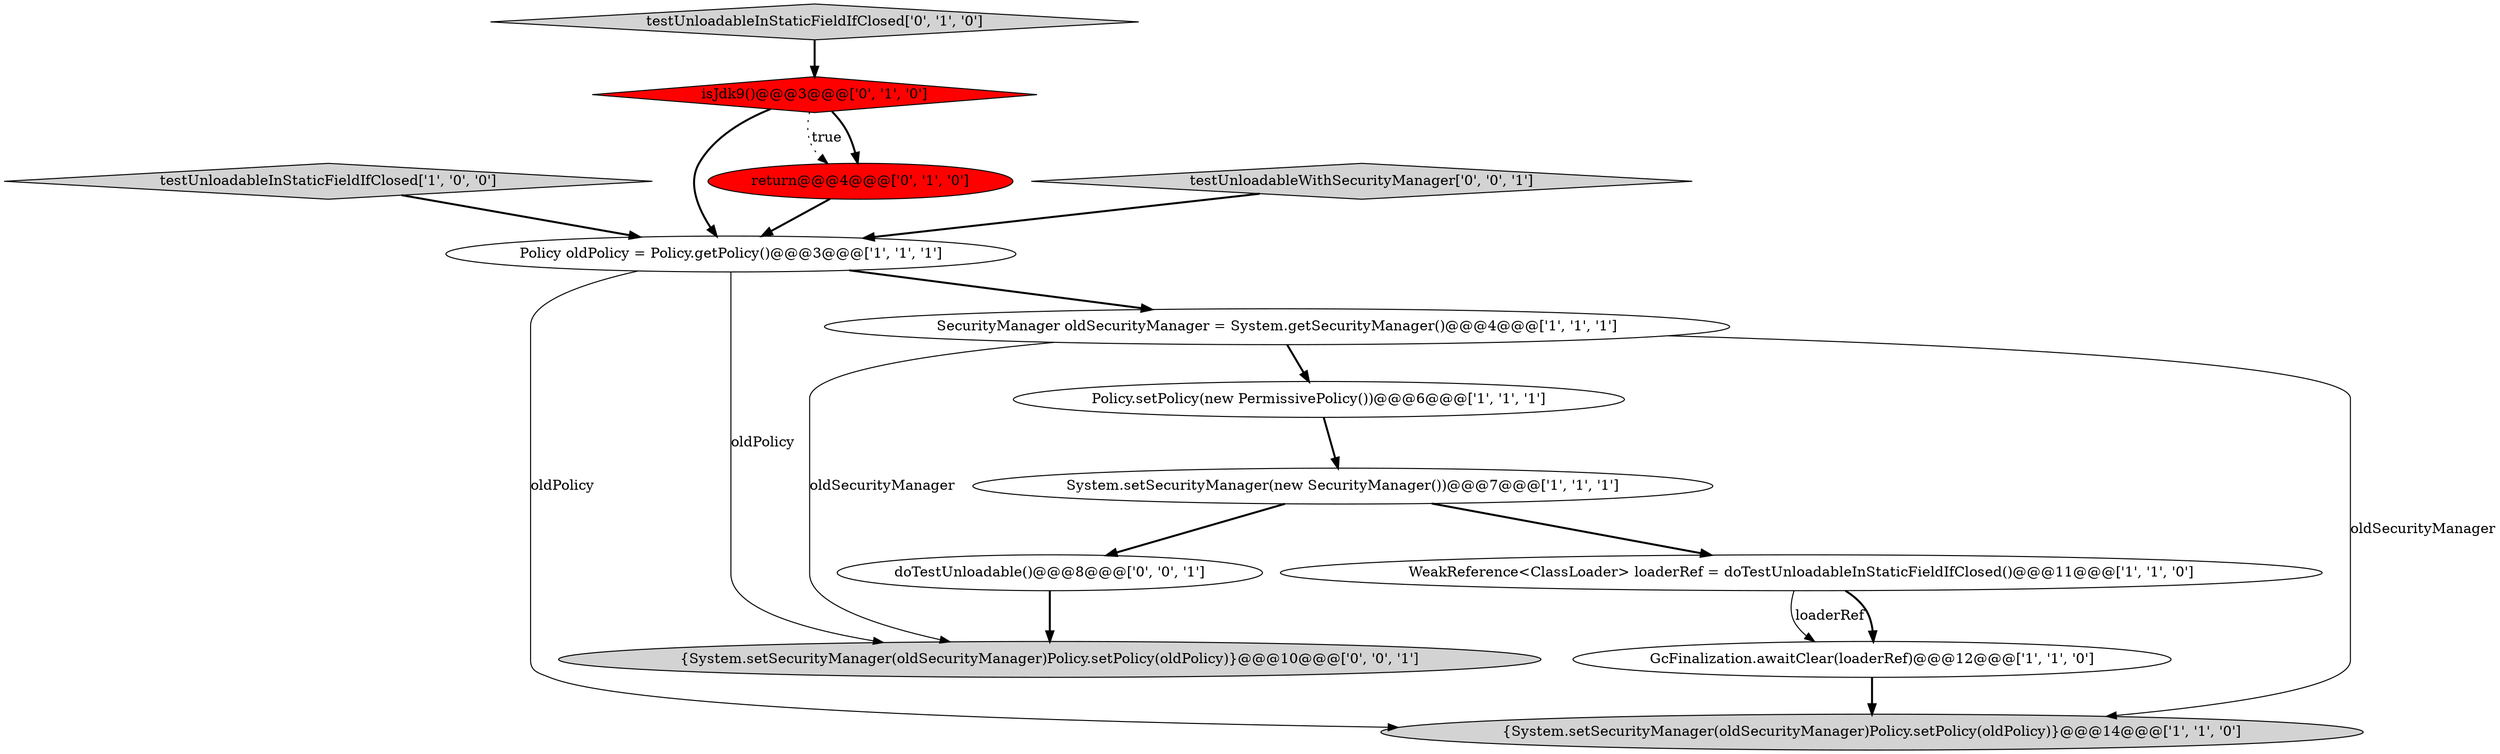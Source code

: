 digraph {
7 [style = filled, label = "Policy oldPolicy = Policy.getPolicy()@@@3@@@['1', '1', '1']", fillcolor = white, shape = ellipse image = "AAA0AAABBB1BBB"];
2 [style = filled, label = "testUnloadableInStaticFieldIfClosed['1', '0', '0']", fillcolor = lightgray, shape = diamond image = "AAA0AAABBB1BBB"];
10 [style = filled, label = "return@@@4@@@['0', '1', '0']", fillcolor = red, shape = ellipse image = "AAA1AAABBB2BBB"];
3 [style = filled, label = "System.setSecurityManager(new SecurityManager())@@@7@@@['1', '1', '1']", fillcolor = white, shape = ellipse image = "AAA0AAABBB1BBB"];
1 [style = filled, label = "{System.setSecurityManager(oldSecurityManager)Policy.setPolicy(oldPolicy)}@@@14@@@['1', '1', '0']", fillcolor = lightgray, shape = ellipse image = "AAA0AAABBB1BBB"];
9 [style = filled, label = "isJdk9()@@@3@@@['0', '1', '0']", fillcolor = red, shape = diamond image = "AAA1AAABBB2BBB"];
8 [style = filled, label = "testUnloadableInStaticFieldIfClosed['0', '1', '0']", fillcolor = lightgray, shape = diamond image = "AAA0AAABBB2BBB"];
11 [style = filled, label = "doTestUnloadable()@@@8@@@['0', '0', '1']", fillcolor = white, shape = ellipse image = "AAA0AAABBB3BBB"];
13 [style = filled, label = "testUnloadableWithSecurityManager['0', '0', '1']", fillcolor = lightgray, shape = diamond image = "AAA0AAABBB3BBB"];
12 [style = filled, label = "{System.setSecurityManager(oldSecurityManager)Policy.setPolicy(oldPolicy)}@@@10@@@['0', '0', '1']", fillcolor = lightgray, shape = ellipse image = "AAA0AAABBB3BBB"];
5 [style = filled, label = "Policy.setPolicy(new PermissivePolicy())@@@6@@@['1', '1', '1']", fillcolor = white, shape = ellipse image = "AAA0AAABBB1BBB"];
0 [style = filled, label = "GcFinalization.awaitClear(loaderRef)@@@12@@@['1', '1', '0']", fillcolor = white, shape = ellipse image = "AAA0AAABBB1BBB"];
4 [style = filled, label = "SecurityManager oldSecurityManager = System.getSecurityManager()@@@4@@@['1', '1', '1']", fillcolor = white, shape = ellipse image = "AAA0AAABBB1BBB"];
6 [style = filled, label = "WeakReference<ClassLoader> loaderRef = doTestUnloadableInStaticFieldIfClosed()@@@11@@@['1', '1', '0']", fillcolor = white, shape = ellipse image = "AAA0AAABBB1BBB"];
3->11 [style = bold, label=""];
5->3 [style = bold, label=""];
6->0 [style = solid, label="loaderRef"];
3->6 [style = bold, label=""];
7->1 [style = solid, label="oldPolicy"];
11->12 [style = bold, label=""];
6->0 [style = bold, label=""];
7->12 [style = solid, label="oldPolicy"];
2->7 [style = bold, label=""];
7->4 [style = bold, label=""];
9->10 [style = bold, label=""];
4->12 [style = solid, label="oldSecurityManager"];
9->7 [style = bold, label=""];
4->1 [style = solid, label="oldSecurityManager"];
9->10 [style = dotted, label="true"];
4->5 [style = bold, label=""];
0->1 [style = bold, label=""];
10->7 [style = bold, label=""];
13->7 [style = bold, label=""];
8->9 [style = bold, label=""];
}
